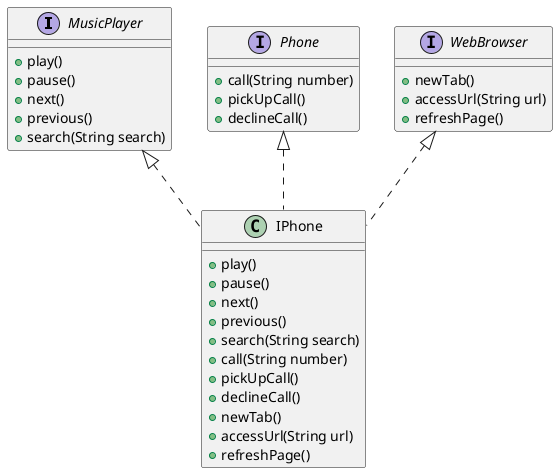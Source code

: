 @startuml
interface MusicPlayer {
    + play()
    + pause()
    + next()
    + previous()
    + search(String search)
}

interface Phone {
    + call(String number)
    + pickUpCall()
    + declineCall()
}

interface WebBrowser {
    + newTab()
    + accessUrl(String url)
    + refreshPage()
}

class IPhone {
    + play()
    + pause()
    + next()
    + previous()
    + search(String search)
    + call(String number)
    + pickUpCall()
    + declineCall()
    + newTab()
    + accessUrl(String url)
    + refreshPage()
}

MusicPlayer <|.. IPhone
Phone <|.. IPhone
WebBrowser <|.. IPhone

@enduml
